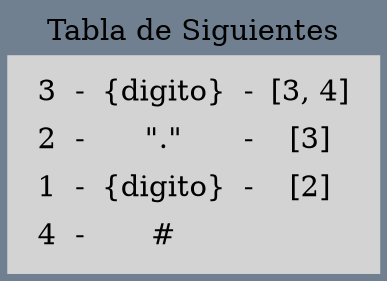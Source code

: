 digraph G {
bgcolor="slategrey" label="Tabla de Siguientes"layout=dot 
labelloc = "t"edge [weigth=1000  color=darkgreen  arrowtail="open" arrowhead="open"]
node[shape=box, style="filled", color=lightgrey];
a0 [label=<
<TABLE><TR><TD>3</TD>
  <TD>-</TD>
  <TD>{digito}</TD>
  <TD>-</TD>
  <TD>[3, 4]</TD>
  </TR><TR><TD>2</TD>
  <TD>-</TD>
  <TD>"."</TD>
  <TD>-</TD>
  <TD>[3]</TD>
  </TR><TR><TD>1</TD>
  <TD>-</TD>
  <TD>{digito}</TD>
  <TD>-</TD>
  <TD>[2]</TD>
  </TR><TR><TD>4</TD>
  <TD>-</TD>
  <TD>#</TD>
  </TR></TABLE>>];}